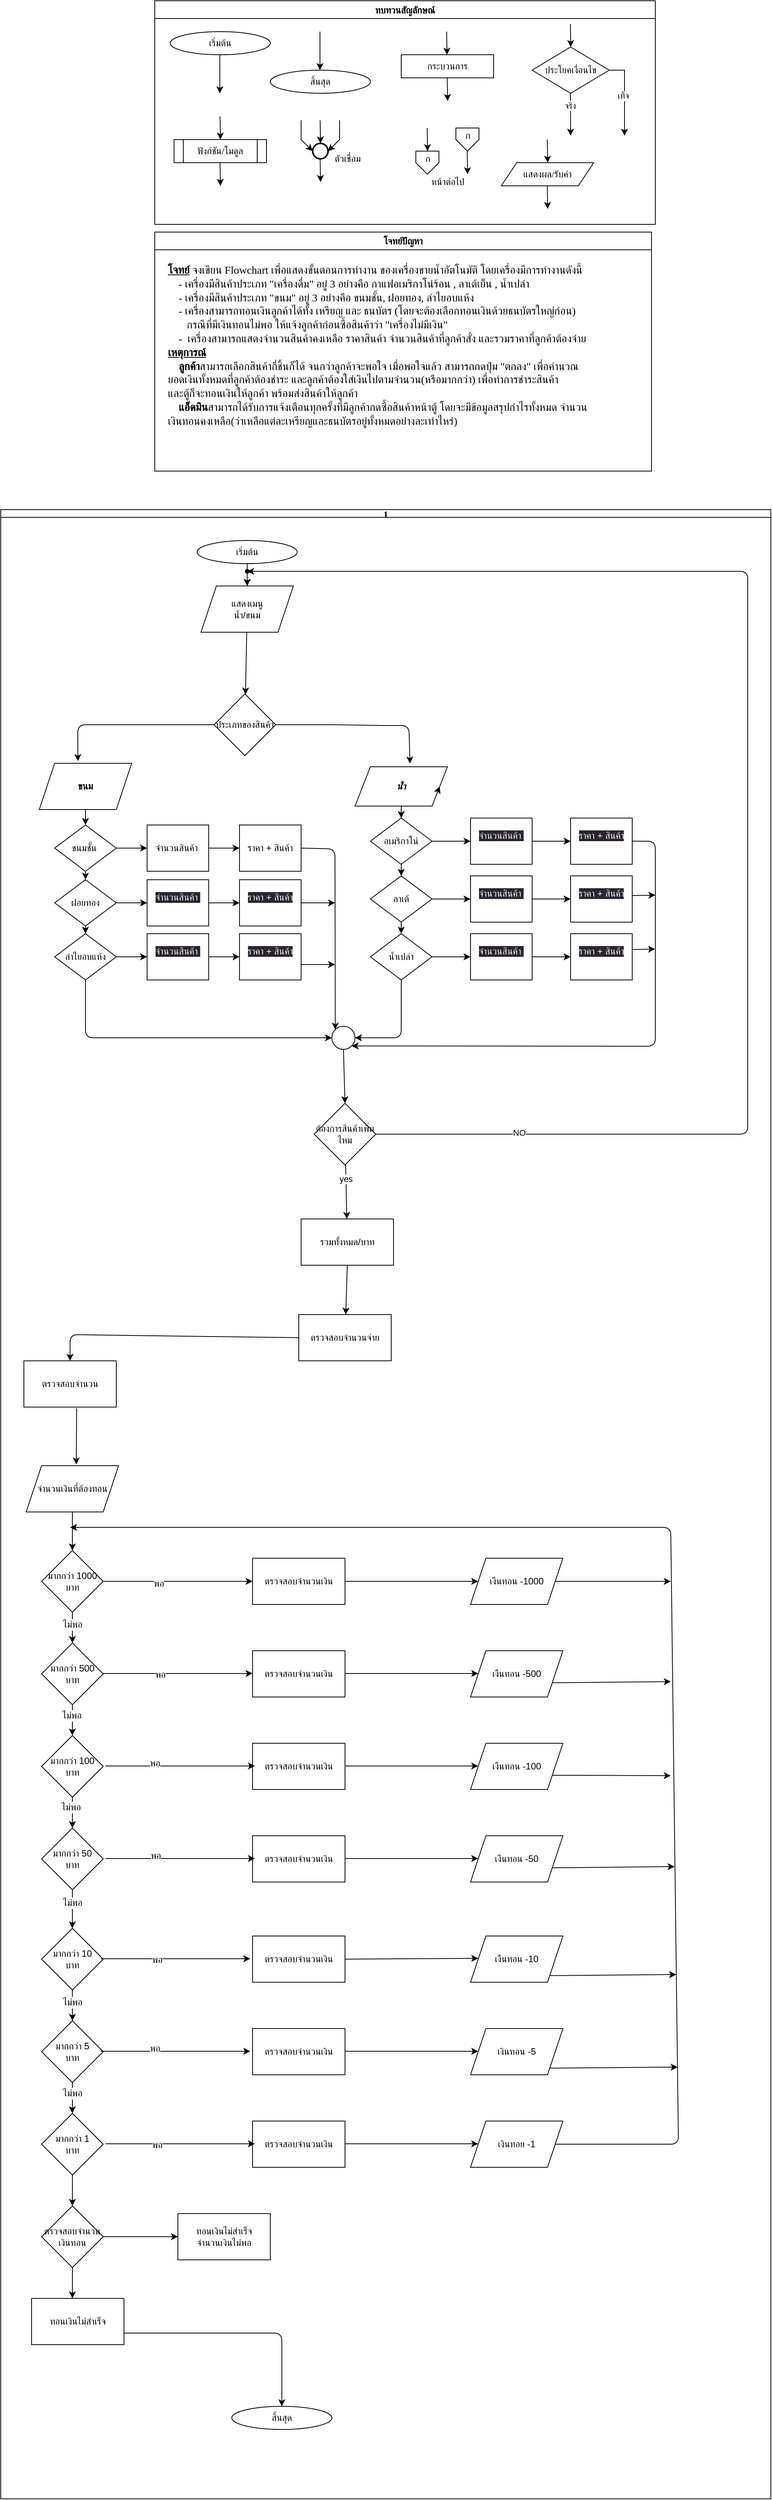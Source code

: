 <mxfile>
    <diagram id="C5RBs43oDa-KdzZeNtuy" name="Page-1">
        <mxGraphModel dx="4119" dy="1408" grid="1" gridSize="10" guides="1" tooltips="1" connect="1" arrows="1" fold="1" page="1" pageScale="1" pageWidth="827" pageHeight="1169" math="0" shadow="0">
            <root>
                <mxCell id="WIyWlLk6GJQsqaUBKTNV-0"/>
                <mxCell id="WIyWlLk6GJQsqaUBKTNV-1" parent="WIyWlLk6GJQsqaUBKTNV-0"/>
                <mxCell id="M7CGMbNuYNeq0SnUNNgH-6" value="ทบทวนสัญลักษณ์" style="swimlane;fontFamily=Sarabun;fontSource=https%3A%2F%2Ffonts.googleapis.com%2Fcss%3Ffamily%3DSarabun;" parent="WIyWlLk6GJQsqaUBKTNV-1" vertex="1">
                    <mxGeometry x="-660" y="20" width="650" height="290" as="geometry"/>
                </mxCell>
                <mxCell id="M7CGMbNuYNeq0SnUNNgH-2" value="&lt;font data-font-src=&quot;https://fonts.googleapis.com/css?family=Sarabun&quot; face=&quot;Sarabun&quot;&gt;เริ่มต้น&lt;/font&gt;" style="ellipse;whiteSpace=wrap;html=1;" parent="M7CGMbNuYNeq0SnUNNgH-6" vertex="1">
                    <mxGeometry x="20" y="40" width="130" height="30" as="geometry"/>
                </mxCell>
                <mxCell id="M7CGMbNuYNeq0SnUNNgH-5" value="" style="endArrow=classic;html=1;rounded=0;" parent="M7CGMbNuYNeq0SnUNNgH-6" edge="1">
                    <mxGeometry width="50" height="50" relative="1" as="geometry">
                        <mxPoint x="84.5" y="70" as="sourcePoint"/>
                        <mxPoint x="84.5" y="120" as="targetPoint"/>
                    </mxGeometry>
                </mxCell>
                <mxCell id="M7CGMbNuYNeq0SnUNNgH-3" value="&lt;font face=&quot;Sarabun&quot;&gt;สิ้นสุด&lt;/font&gt;" style="ellipse;whiteSpace=wrap;html=1;" parent="M7CGMbNuYNeq0SnUNNgH-6" vertex="1">
                    <mxGeometry x="150" y="90" width="130" height="30" as="geometry"/>
                </mxCell>
                <mxCell id="M7CGMbNuYNeq0SnUNNgH-4" value="" style="endArrow=classic;html=1;rounded=0;" parent="M7CGMbNuYNeq0SnUNNgH-6" edge="1">
                    <mxGeometry width="50" height="50" relative="1" as="geometry">
                        <mxPoint x="214.5" y="40" as="sourcePoint"/>
                        <mxPoint x="214.5" y="90" as="targetPoint"/>
                    </mxGeometry>
                </mxCell>
                <mxCell id="mvioNwK95yMqdUQ73LqQ-0" value="กระบวนการ" style="rounded=0;whiteSpace=wrap;html=1;fontFamily=Sarabun;fontSource=https%3A%2F%2Ffonts.googleapis.com%2Fcss%3Ffamily%3DSarabun;" parent="M7CGMbNuYNeq0SnUNNgH-6" vertex="1">
                    <mxGeometry x="320" y="70" width="120" height="30" as="geometry"/>
                </mxCell>
                <mxCell id="mvioNwK95yMqdUQ73LqQ-1" value="" style="endArrow=classic;html=1;rounded=0;" parent="M7CGMbNuYNeq0SnUNNgH-6" edge="1">
                    <mxGeometry width="50" height="50" relative="1" as="geometry">
                        <mxPoint x="379" y="40" as="sourcePoint"/>
                        <mxPoint x="379.5" y="70" as="targetPoint"/>
                    </mxGeometry>
                </mxCell>
                <mxCell id="mvioNwK95yMqdUQ73LqQ-2" value="" style="endArrow=classic;html=1;rounded=0;" parent="M7CGMbNuYNeq0SnUNNgH-6" edge="1">
                    <mxGeometry width="50" height="50" relative="1" as="geometry">
                        <mxPoint x="379.75" y="100" as="sourcePoint"/>
                        <mxPoint x="380.25" y="130" as="targetPoint"/>
                    </mxGeometry>
                </mxCell>
                <mxCell id="mvioNwK95yMqdUQ73LqQ-3" value="ประโยคเงื่อนไข" style="rhombus;whiteSpace=wrap;html=1;fontFamily=Sarabun;fontSource=https%3A%2F%2Ffonts.googleapis.com%2Fcss%3Ffamily%3DSarabun;" parent="M7CGMbNuYNeq0SnUNNgH-6" vertex="1">
                    <mxGeometry x="490" y="60" width="100" height="60" as="geometry"/>
                </mxCell>
                <mxCell id="mvioNwK95yMqdUQ73LqQ-4" value="" style="endArrow=classic;html=1;rounded=0;" parent="M7CGMbNuYNeq0SnUNNgH-6" edge="1">
                    <mxGeometry width="50" height="50" relative="1" as="geometry">
                        <mxPoint x="539.71" y="30" as="sourcePoint"/>
                        <mxPoint x="540.21" y="60" as="targetPoint"/>
                    </mxGeometry>
                </mxCell>
                <mxCell id="mvioNwK95yMqdUQ73LqQ-5" value="" style="endArrow=classic;html=1;rounded=0;" parent="M7CGMbNuYNeq0SnUNNgH-6" edge="1">
                    <mxGeometry width="50" height="50" relative="1" as="geometry">
                        <mxPoint x="539.71" y="120" as="sourcePoint"/>
                        <mxPoint x="540" y="175" as="targetPoint"/>
                    </mxGeometry>
                </mxCell>
                <mxCell id="mvioNwK95yMqdUQ73LqQ-7" value="จริง" style="edgeLabel;html=1;align=center;verticalAlign=middle;resizable=0;points=[];fontFamily=Sarabun;fontSource=https%3A%2F%2Ffonts.googleapis.com%2Fcss%3Ffamily%3DSarabun;" parent="mvioNwK95yMqdUQ73LqQ-5" vertex="1" connectable="0">
                    <mxGeometry x="-0.414" y="-1" relative="1" as="geometry">
                        <mxPoint as="offset"/>
                    </mxGeometry>
                </mxCell>
                <mxCell id="mvioNwK95yMqdUQ73LqQ-6" value="" style="endArrow=classic;html=1;rounded=0;exitX=1;exitY=0.5;exitDx=0;exitDy=0;" parent="M7CGMbNuYNeq0SnUNNgH-6" source="mvioNwK95yMqdUQ73LqQ-3" edge="1">
                    <mxGeometry width="50" height="50" relative="1" as="geometry">
                        <mxPoint x="620" y="95" as="sourcePoint"/>
                        <mxPoint x="610" y="175" as="targetPoint"/>
                        <Array as="points">
                            <mxPoint x="610" y="90"/>
                        </Array>
                    </mxGeometry>
                </mxCell>
                <mxCell id="mvioNwK95yMqdUQ73LqQ-8" value="&lt;font data-font-src=&quot;https://fonts.googleapis.com/css?family=Sarabun&quot; face=&quot;Sarabun&quot;&gt;เท็จ&lt;/font&gt;" style="edgeLabel;html=1;align=center;verticalAlign=middle;resizable=0;points=[];" parent="mvioNwK95yMqdUQ73LqQ-6" vertex="1" connectable="0">
                    <mxGeometry x="-0.002" y="-2" relative="1" as="geometry">
                        <mxPoint as="offset"/>
                    </mxGeometry>
                </mxCell>
                <mxCell id="mvioNwK95yMqdUQ73LqQ-9" value="&lt;font data-font-src=&quot;https://fonts.googleapis.com/css?family=Sarabun&quot; face=&quot;Sarabun&quot;&gt;ฟังก์ชัน/โมดูล&lt;/font&gt;" style="shape=process;whiteSpace=wrap;html=1;backgroundOutline=1;" parent="M7CGMbNuYNeq0SnUNNgH-6" vertex="1">
                    <mxGeometry x="25" y="180" width="120" height="30" as="geometry"/>
                </mxCell>
                <mxCell id="mvioNwK95yMqdUQ73LqQ-11" value="" style="endArrow=classic;html=1;rounded=0;" parent="M7CGMbNuYNeq0SnUNNgH-6" edge="1">
                    <mxGeometry width="50" height="50" relative="1" as="geometry">
                        <mxPoint x="84.71" y="150" as="sourcePoint"/>
                        <mxPoint x="85.21" y="180" as="targetPoint"/>
                    </mxGeometry>
                </mxCell>
                <mxCell id="mvioNwK95yMqdUQ73LqQ-12" value="" style="endArrow=classic;html=1;rounded=0;" parent="M7CGMbNuYNeq0SnUNNgH-6" edge="1">
                    <mxGeometry width="50" height="50" relative="1" as="geometry">
                        <mxPoint x="84.71" y="210" as="sourcePoint"/>
                        <mxPoint x="85.21" y="240" as="targetPoint"/>
                    </mxGeometry>
                </mxCell>
                <mxCell id="mvioNwK95yMqdUQ73LqQ-13" value="" style="strokeWidth=2;html=1;shape=mxgraph.flowchart.start_2;whiteSpace=wrap;" parent="M7CGMbNuYNeq0SnUNNgH-6" vertex="1">
                    <mxGeometry x="205" y="185" width="20" height="20" as="geometry"/>
                </mxCell>
                <mxCell id="mvioNwK95yMqdUQ73LqQ-16" value="" style="endArrow=classic;html=1;rounded=0;" parent="M7CGMbNuYNeq0SnUNNgH-6" edge="1">
                    <mxGeometry width="50" height="50" relative="1" as="geometry">
                        <mxPoint x="214.71" y="155" as="sourcePoint"/>
                        <mxPoint x="215.21" y="185" as="targetPoint"/>
                    </mxGeometry>
                </mxCell>
                <mxCell id="mvioNwK95yMqdUQ73LqQ-17" value="" style="endArrow=classic;html=1;rounded=0;entryX=0;entryY=0.5;entryDx=0;entryDy=0;entryPerimeter=0;" parent="M7CGMbNuYNeq0SnUNNgH-6" target="mvioNwK95yMqdUQ73LqQ-13" edge="1">
                    <mxGeometry width="50" height="50" relative="1" as="geometry">
                        <mxPoint x="190.0" y="155" as="sourcePoint"/>
                        <mxPoint x="190.5" y="185" as="targetPoint"/>
                        <Array as="points">
                            <mxPoint x="190" y="180"/>
                        </Array>
                    </mxGeometry>
                </mxCell>
                <mxCell id="mvioNwK95yMqdUQ73LqQ-18" value="" style="endArrow=classic;html=1;rounded=0;entryX=1;entryY=0.5;entryDx=0;entryDy=0;entryPerimeter=0;" parent="M7CGMbNuYNeq0SnUNNgH-6" target="mvioNwK95yMqdUQ73LqQ-13" edge="1">
                    <mxGeometry width="50" height="50" relative="1" as="geometry">
                        <mxPoint x="240.0" y="155" as="sourcePoint"/>
                        <mxPoint x="240.5" y="185" as="targetPoint"/>
                        <Array as="points">
                            <mxPoint x="240" y="180"/>
                        </Array>
                    </mxGeometry>
                </mxCell>
                <mxCell id="mvioNwK95yMqdUQ73LqQ-19" value="" style="endArrow=classic;html=1;rounded=0;" parent="M7CGMbNuYNeq0SnUNNgH-6" edge="1">
                    <mxGeometry width="50" height="50" relative="1" as="geometry">
                        <mxPoint x="214.71" y="205" as="sourcePoint"/>
                        <mxPoint x="215.21" y="235" as="targetPoint"/>
                    </mxGeometry>
                </mxCell>
                <mxCell id="mvioNwK95yMqdUQ73LqQ-20" value="&lt;font data-font-src=&quot;https://fonts.googleapis.com/css?family=Sarabun&quot; face=&quot;Sarabun&quot;&gt;ตัวเชื่อม&lt;/font&gt;" style="text;html=1;align=center;verticalAlign=middle;resizable=0;points=[];autosize=1;strokeColor=none;fillColor=none;" parent="M7CGMbNuYNeq0SnUNNgH-6" vertex="1">
                    <mxGeometry x="220" y="190" width="60" height="30" as="geometry"/>
                </mxCell>
                <mxCell id="mvioNwK95yMqdUQ73LqQ-25" value="" style="endArrow=classic;html=1;rounded=0;" parent="M7CGMbNuYNeq0SnUNNgH-6" edge="1">
                    <mxGeometry width="50" height="50" relative="1" as="geometry">
                        <mxPoint x="353.71" y="165" as="sourcePoint"/>
                        <mxPoint x="354.21" y="195" as="targetPoint"/>
                    </mxGeometry>
                </mxCell>
                <mxCell id="mvioNwK95yMqdUQ73LqQ-21" value="" style="verticalLabelPosition=bottom;verticalAlign=top;html=1;shape=offPageConnector;rounded=0;size=0.5;" parent="M7CGMbNuYNeq0SnUNNgH-6" vertex="1">
                    <mxGeometry x="339" y="195" width="30" height="30" as="geometry"/>
                </mxCell>
                <mxCell id="mvioNwK95yMqdUQ73LqQ-26" value="" style="endArrow=classic;html=1;rounded=0;" parent="M7CGMbNuYNeq0SnUNNgH-6" edge="1">
                    <mxGeometry width="50" height="50" relative="1" as="geometry">
                        <mxPoint x="405.71" y="195" as="sourcePoint"/>
                        <mxPoint x="406.21" y="225" as="targetPoint"/>
                    </mxGeometry>
                </mxCell>
                <mxCell id="mvioNwK95yMqdUQ73LqQ-27" value="" style="verticalLabelPosition=bottom;verticalAlign=top;html=1;shape=offPageConnector;rounded=0;size=0.5;" parent="M7CGMbNuYNeq0SnUNNgH-6" vertex="1">
                    <mxGeometry x="391" y="165" width="30" height="30" as="geometry"/>
                </mxCell>
                <mxCell id="mvioNwK95yMqdUQ73LqQ-28" value="หน้าต่อไป" style="text;html=1;align=center;verticalAlign=middle;resizable=0;points=[];autosize=1;strokeColor=none;fillColor=none;fontFamily=Sarabun;fontSource=https%3A%2F%2Ffonts.googleapis.com%2Fcss%3Ffamily%3DSarabun;" parent="M7CGMbNuYNeq0SnUNNgH-6" vertex="1">
                    <mxGeometry x="345" y="220" width="70" height="30" as="geometry"/>
                </mxCell>
                <mxCell id="mvioNwK95yMqdUQ73LqQ-29" value="ก" style="text;html=1;align=center;verticalAlign=middle;resizable=0;points=[];autosize=1;strokeColor=none;fillColor=none;fontFamily=Sarabun;fontSource=https%3A%2F%2Ffonts.googleapis.com%2Fcss%3Ffamily%3DSarabun;" parent="M7CGMbNuYNeq0SnUNNgH-6" vertex="1">
                    <mxGeometry x="339" y="190" width="30" height="30" as="geometry"/>
                </mxCell>
                <mxCell id="mvioNwK95yMqdUQ73LqQ-30" value="ก" style="text;html=1;align=center;verticalAlign=middle;resizable=0;points=[];autosize=1;strokeColor=none;fillColor=none;fontFamily=Sarabun;fontSource=https%3A%2F%2Ffonts.googleapis.com%2Fcss%3Ffamily%3DSarabun;" parent="M7CGMbNuYNeq0SnUNNgH-6" vertex="1">
                    <mxGeometry x="391" y="160" width="30" height="30" as="geometry"/>
                </mxCell>
                <mxCell id="mvioNwK95yMqdUQ73LqQ-32" value="แสดงผล/รับค่า" style="shape=parallelogram;perimeter=parallelogramPerimeter;whiteSpace=wrap;html=1;fixedSize=1;fontFamily=Sarabun;fontSource=https%3A%2F%2Ffonts.googleapis.com%2Fcss%3Ffamily%3DSarabun;" parent="M7CGMbNuYNeq0SnUNNgH-6" vertex="1">
                    <mxGeometry x="450" y="210" width="120" height="30" as="geometry"/>
                </mxCell>
                <mxCell id="mvioNwK95yMqdUQ73LqQ-33" value="" style="endArrow=classic;html=1;rounded=0;" parent="M7CGMbNuYNeq0SnUNNgH-6" edge="1">
                    <mxGeometry width="50" height="50" relative="1" as="geometry">
                        <mxPoint x="509.71" y="180" as="sourcePoint"/>
                        <mxPoint x="510.21" y="210" as="targetPoint"/>
                    </mxGeometry>
                </mxCell>
                <mxCell id="mvioNwK95yMqdUQ73LqQ-34" value="" style="endArrow=classic;html=1;rounded=0;" parent="M7CGMbNuYNeq0SnUNNgH-6" edge="1">
                    <mxGeometry width="50" height="50" relative="1" as="geometry">
                        <mxPoint x="509.71" y="240" as="sourcePoint"/>
                        <mxPoint x="510.21" y="270" as="targetPoint"/>
                    </mxGeometry>
                </mxCell>
                <mxCell id="mvioNwK95yMqdUQ73LqQ-36" value="1" style="swimlane;fontFamily=Sarabun;fontSource=https%3A%2F%2Ffonts.googleapis.com%2Fcss%3Ffamily%3DSarabun;startSize=10;" parent="WIyWlLk6GJQsqaUBKTNV-1" vertex="1">
                    <mxGeometry x="-860" y="680" width="1000" height="2580" as="geometry"/>
                </mxCell>
                <mxCell id="mvioNwK95yMqdUQ73LqQ-35" value="&lt;font data-font-src=&quot;https://fonts.googleapis.com/css?family=Sarabun&quot; face=&quot;Sarabun&quot;&gt;เริ่มต้น&lt;/font&gt;" style="ellipse;whiteSpace=wrap;html=1;" parent="mvioNwK95yMqdUQ73LqQ-36" vertex="1">
                    <mxGeometry x="255" y="40" width="130" height="30" as="geometry"/>
                </mxCell>
                <mxCell id="15" value="" style="edgeStyle=none;html=1;" parent="mvioNwK95yMqdUQ73LqQ-36" source="13" target="14" edge="1">
                    <mxGeometry relative="1" as="geometry"/>
                </mxCell>
                <mxCell id="13" value="แสดงเมนู&lt;br&gt;น้ำ/ขนม&lt;br&gt;" style="shape=parallelogram;perimeter=parallelogramPerimeter;whiteSpace=wrap;html=1;fixedSize=1;" parent="mvioNwK95yMqdUQ73LqQ-36" vertex="1">
                    <mxGeometry x="260" y="99" width="120" height="60" as="geometry"/>
                </mxCell>
                <mxCell id="8" value="" style="edgeStyle=none;html=1;" parent="mvioNwK95yMqdUQ73LqQ-36" source="mvioNwK95yMqdUQ73LqQ-35" target="13" edge="1">
                    <mxGeometry relative="1" as="geometry">
                        <mxPoint x="320" y="120" as="targetPoint"/>
                    </mxGeometry>
                </mxCell>
                <mxCell id="21" value="" style="edgeStyle=none;html=1;entryX=0.418;entryY=-0.047;entryDx=0;entryDy=0;entryPerimeter=0;" parent="mvioNwK95yMqdUQ73LqQ-36" source="14" target="16" edge="1">
                    <mxGeometry relative="1" as="geometry">
                        <mxPoint x="110" y="269" as="targetPoint"/>
                        <Array as="points">
                            <mxPoint x="180" y="279"/>
                            <mxPoint x="100" y="279"/>
                        </Array>
                    </mxGeometry>
                </mxCell>
                <mxCell id="25" value="" style="edgeStyle=none;html=1;entryX=0.595;entryY=-0.083;entryDx=0;entryDy=0;entryPerimeter=0;" parent="mvioNwK95yMqdUQ73LqQ-36" source="14" target="23" edge="1">
                    <mxGeometry relative="1" as="geometry">
                        <mxPoint x="530" y="279" as="targetPoint"/>
                        <Array as="points">
                            <mxPoint x="440" y="279"/>
                            <mxPoint x="490" y="280"/>
                            <mxPoint x="530" y="280"/>
                        </Array>
                    </mxGeometry>
                </mxCell>
                <mxCell id="14" value="ประเภทของสินค้า" style="rhombus;whiteSpace=wrap;html=1;" parent="mvioNwK95yMqdUQ73LqQ-36" vertex="1">
                    <mxGeometry x="277" y="239" width="80" height="80" as="geometry"/>
                </mxCell>
                <mxCell id="31" value="" style="edgeStyle=none;html=1;" parent="mvioNwK95yMqdUQ73LqQ-36" source="16" target="30" edge="1">
                    <mxGeometry relative="1" as="geometry"/>
                </mxCell>
                <mxCell id="16" value="&lt;b&gt;ขนม&lt;/b&gt;" style="shape=parallelogram;perimeter=parallelogramPerimeter;whiteSpace=wrap;html=1;fixedSize=1;" parent="mvioNwK95yMqdUQ73LqQ-36" vertex="1">
                    <mxGeometry x="50" y="329" width="120" height="60" as="geometry"/>
                </mxCell>
                <mxCell id="41" value="" style="edgeStyle=none;html=1;" parent="mvioNwK95yMqdUQ73LqQ-36" source="23" target="40" edge="1">
                    <mxGeometry relative="1" as="geometry"/>
                </mxCell>
                <mxCell id="23" value="&lt;b&gt;&lt;i&gt;น้ำ&lt;/i&gt;&lt;/b&gt;" style="shape=parallelogram;perimeter=parallelogramPerimeter;whiteSpace=wrap;html=1;fixedSize=1;" parent="mvioNwK95yMqdUQ73LqQ-36" vertex="1">
                    <mxGeometry x="460" y="333.5" width="120" height="51" as="geometry"/>
                </mxCell>
                <mxCell id="26" style="edgeStyle=none;html=1;exitX=1;exitY=0.75;exitDx=0;exitDy=0;entryX=1;entryY=0.5;entryDx=0;entryDy=0;" parent="mvioNwK95yMqdUQ73LqQ-36" source="23" target="23" edge="1">
                    <mxGeometry relative="1" as="geometry"/>
                </mxCell>
                <mxCell id="33" value="" style="edgeStyle=none;html=1;" parent="mvioNwK95yMqdUQ73LqQ-36" source="30" target="32" edge="1">
                    <mxGeometry relative="1" as="geometry"/>
                </mxCell>
                <mxCell id="47" value="" style="edgeStyle=none;html=1;" parent="mvioNwK95yMqdUQ73LqQ-36" source="30" target="46" edge="1">
                    <mxGeometry relative="1" as="geometry"/>
                </mxCell>
                <mxCell id="30" value="ขนมชั้น&amp;nbsp;" style="rhombus;whiteSpace=wrap;html=1;" parent="mvioNwK95yMqdUQ73LqQ-36" vertex="1">
                    <mxGeometry x="70" y="409" width="80" height="60" as="geometry"/>
                </mxCell>
                <mxCell id="35" value="" style="edgeStyle=none;html=1;" parent="mvioNwK95yMqdUQ73LqQ-36" source="32" target="34" edge="1">
                    <mxGeometry relative="1" as="geometry"/>
                </mxCell>
                <mxCell id="53" value="" style="edgeStyle=none;html=1;" parent="mvioNwK95yMqdUQ73LqQ-36" source="32" target="52" edge="1">
                    <mxGeometry relative="1" as="geometry"/>
                </mxCell>
                <mxCell id="32" value="ฝอยทอง" style="rhombus;whiteSpace=wrap;html=1;" parent="mvioNwK95yMqdUQ73LqQ-36" vertex="1">
                    <mxGeometry x="70" y="480" width="80" height="60" as="geometry"/>
                </mxCell>
                <mxCell id="57" value="" style="edgeStyle=none;html=1;" parent="mvioNwK95yMqdUQ73LqQ-36" source="34" target="56" edge="1">
                    <mxGeometry relative="1" as="geometry"/>
                </mxCell>
                <mxCell id="34" value="ลำไยอบแห้ง" style="rhombus;whiteSpace=wrap;html=1;" parent="mvioNwK95yMqdUQ73LqQ-36" vertex="1">
                    <mxGeometry x="70" y="550" width="80" height="60" as="geometry"/>
                </mxCell>
                <mxCell id="43" value="" style="edgeStyle=none;html=1;" parent="mvioNwK95yMqdUQ73LqQ-36" source="40" target="42" edge="1">
                    <mxGeometry relative="1" as="geometry"/>
                </mxCell>
                <mxCell id="61" value="" style="edgeStyle=none;html=1;" parent="mvioNwK95yMqdUQ73LqQ-36" source="40" target="60" edge="1">
                    <mxGeometry relative="1" as="geometry"/>
                </mxCell>
                <mxCell id="40" value="อเมริกาโน่" style="rhombus;whiteSpace=wrap;html=1;" parent="mvioNwK95yMqdUQ73LqQ-36" vertex="1">
                    <mxGeometry x="480" y="400" width="80" height="60" as="geometry"/>
                </mxCell>
                <mxCell id="45" value="" style="edgeStyle=none;html=1;" parent="mvioNwK95yMqdUQ73LqQ-36" source="42" target="44" edge="1">
                    <mxGeometry relative="1" as="geometry"/>
                </mxCell>
                <mxCell id="65" value="" style="edgeStyle=none;html=1;" parent="mvioNwK95yMqdUQ73LqQ-36" source="42" target="64" edge="1">
                    <mxGeometry relative="1" as="geometry"/>
                </mxCell>
                <mxCell id="42" value="ลาเต้" style="rhombus;whiteSpace=wrap;html=1;" parent="mvioNwK95yMqdUQ73LqQ-36" vertex="1">
                    <mxGeometry x="480" y="475" width="80" height="60" as="geometry"/>
                </mxCell>
                <mxCell id="69" value="" style="edgeStyle=none;html=1;" parent="mvioNwK95yMqdUQ73LqQ-36" source="44" target="68" edge="1">
                    <mxGeometry relative="1" as="geometry"/>
                </mxCell>
                <mxCell id="44" value="น้ำเปล่า" style="rhombus;whiteSpace=wrap;html=1;" parent="mvioNwK95yMqdUQ73LqQ-36" vertex="1">
                    <mxGeometry x="480" y="550" width="80" height="60" as="geometry"/>
                </mxCell>
                <mxCell id="49" value="" style="edgeStyle=none;html=1;" parent="mvioNwK95yMqdUQ73LqQ-36" source="46" target="48" edge="1">
                    <mxGeometry relative="1" as="geometry"/>
                </mxCell>
                <mxCell id="46" value="จำนวนสินค้า&amp;nbsp;" style="whiteSpace=wrap;html=1;" parent="mvioNwK95yMqdUQ73LqQ-36" vertex="1">
                    <mxGeometry x="190" y="409" width="80" height="60" as="geometry"/>
                </mxCell>
                <mxCell id="48" value="ราคา + สินค้า" style="whiteSpace=wrap;html=1;" parent="mvioNwK95yMqdUQ73LqQ-36" vertex="1">
                    <mxGeometry x="310" y="409" width="80" height="60" as="geometry"/>
                </mxCell>
                <mxCell id="55" value="" style="edgeStyle=none;html=1;" parent="mvioNwK95yMqdUQ73LqQ-36" source="52" target="54" edge="1">
                    <mxGeometry relative="1" as="geometry"/>
                </mxCell>
                <mxCell id="52" value="&#10;&lt;span style=&quot;color: rgb(240, 240, 240); font-family: Helvetica; font-size: 12px; font-style: normal; font-variant-ligatures: normal; font-variant-caps: normal; font-weight: 400; letter-spacing: normal; orphans: 2; text-align: center; text-indent: 0px; text-transform: none; widows: 2; word-spacing: 0px; -webkit-text-stroke-width: 0px; background-color: rgb(42, 37, 47); text-decoration-thickness: initial; text-decoration-style: initial; text-decoration-color: initial; float: none; display: inline !important;&quot;&gt;จำนวนสินค้า&amp;nbsp;&lt;/span&gt;&#10;&#10;" style="whiteSpace=wrap;html=1;" parent="mvioNwK95yMqdUQ73LqQ-36" vertex="1">
                    <mxGeometry x="190" y="480" width="80" height="60" as="geometry"/>
                </mxCell>
                <mxCell id="54" value="&#10;&lt;span style=&quot;color: rgb(240, 240, 240); font-family: Helvetica; font-size: 12px; font-style: normal; font-variant-ligatures: normal; font-variant-caps: normal; font-weight: 400; letter-spacing: normal; orphans: 2; text-align: center; text-indent: 0px; text-transform: none; widows: 2; word-spacing: 0px; -webkit-text-stroke-width: 0px; background-color: rgb(42, 37, 47); text-decoration-thickness: initial; text-decoration-style: initial; text-decoration-color: initial; float: none; display: inline !important;&quot;&gt;ราคา + สินค้า&lt;/span&gt;&#10;&#10;" style="whiteSpace=wrap;html=1;" parent="mvioNwK95yMqdUQ73LqQ-36" vertex="1">
                    <mxGeometry x="310" y="480" width="80" height="60" as="geometry"/>
                </mxCell>
                <mxCell id="59" value="" style="edgeStyle=none;html=1;" parent="mvioNwK95yMqdUQ73LqQ-36" source="56" target="58" edge="1">
                    <mxGeometry relative="1" as="geometry"/>
                </mxCell>
                <mxCell id="56" value="&#10;&lt;span style=&quot;color: rgb(240, 240, 240); font-family: Helvetica; font-size: 12px; font-style: normal; font-variant-ligatures: normal; font-variant-caps: normal; font-weight: 400; letter-spacing: normal; orphans: 2; text-align: center; text-indent: 0px; text-transform: none; widows: 2; word-spacing: 0px; -webkit-text-stroke-width: 0px; background-color: rgb(42, 37, 47); text-decoration-thickness: initial; text-decoration-style: initial; text-decoration-color: initial; float: none; display: inline !important;&quot;&gt;จำนวนสินค้า&amp;nbsp;&lt;/span&gt;&#10;&#10;" style="whiteSpace=wrap;html=1;" parent="mvioNwK95yMqdUQ73LqQ-36" vertex="1">
                    <mxGeometry x="190" y="550" width="80" height="60" as="geometry"/>
                </mxCell>
                <mxCell id="58" value="&#10;&lt;span style=&quot;color: rgb(240, 240, 240); font-family: Helvetica; font-size: 12px; font-style: normal; font-variant-ligatures: normal; font-variant-caps: normal; font-weight: 400; letter-spacing: normal; orphans: 2; text-align: center; text-indent: 0px; text-transform: none; widows: 2; word-spacing: 0px; -webkit-text-stroke-width: 0px; background-color: rgb(42, 37, 47); text-decoration-thickness: initial; text-decoration-style: initial; text-decoration-color: initial; float: none; display: inline !important;&quot;&gt;ราคา + สินค้า&lt;/span&gt;&#10;&#10;" style="whiteSpace=wrap;html=1;" parent="mvioNwK95yMqdUQ73LqQ-36" vertex="1">
                    <mxGeometry x="310" y="550" width="80" height="60" as="geometry"/>
                </mxCell>
                <mxCell id="63" value="" style="edgeStyle=none;html=1;" parent="mvioNwK95yMqdUQ73LqQ-36" source="60" target="62" edge="1">
                    <mxGeometry relative="1" as="geometry"/>
                </mxCell>
                <mxCell id="60" value="&#10;&lt;span style=&quot;color: rgb(240, 240, 240); font-family: Helvetica; font-size: 12px; font-style: normal; font-variant-ligatures: normal; font-variant-caps: normal; font-weight: 400; letter-spacing: normal; orphans: 2; text-align: center; text-indent: 0px; text-transform: none; widows: 2; word-spacing: 0px; -webkit-text-stroke-width: 0px; background-color: rgb(42, 37, 47); text-decoration-thickness: initial; text-decoration-style: initial; text-decoration-color: initial; float: none; display: inline !important;&quot;&gt;จำนวนสินค้า&amp;nbsp;&lt;/span&gt;&#10;&#10;" style="whiteSpace=wrap;html=1;" parent="mvioNwK95yMqdUQ73LqQ-36" vertex="1">
                    <mxGeometry x="610" y="400" width="80" height="60" as="geometry"/>
                </mxCell>
                <mxCell id="62" value="&#10;&lt;span style=&quot;color: rgb(240, 240, 240); font-family: Helvetica; font-size: 12px; font-style: normal; font-variant-ligatures: normal; font-variant-caps: normal; font-weight: 400; letter-spacing: normal; orphans: 2; text-align: center; text-indent: 0px; text-transform: none; widows: 2; word-spacing: 0px; -webkit-text-stroke-width: 0px; background-color: rgb(42, 37, 47); text-decoration-thickness: initial; text-decoration-style: initial; text-decoration-color: initial; float: none; display: inline !important;&quot;&gt;ราคา + สินค้า&lt;/span&gt;&#10;&#10;" style="whiteSpace=wrap;html=1;" parent="mvioNwK95yMqdUQ73LqQ-36" vertex="1">
                    <mxGeometry x="740" y="400" width="80" height="60" as="geometry"/>
                </mxCell>
                <mxCell id="67" value="" style="edgeStyle=none;html=1;" parent="mvioNwK95yMqdUQ73LqQ-36" source="64" target="66" edge="1">
                    <mxGeometry relative="1" as="geometry"/>
                </mxCell>
                <mxCell id="64" value="&#10;&lt;span style=&quot;color: rgb(240, 240, 240); font-family: Helvetica; font-size: 12px; font-style: normal; font-variant-ligatures: normal; font-variant-caps: normal; font-weight: 400; letter-spacing: normal; orphans: 2; text-align: center; text-indent: 0px; text-transform: none; widows: 2; word-spacing: 0px; -webkit-text-stroke-width: 0px; background-color: rgb(42, 37, 47); text-decoration-thickness: initial; text-decoration-style: initial; text-decoration-color: initial; float: none; display: inline !important;&quot;&gt;จำนวนสินค้า&amp;nbsp;&lt;/span&gt;&#10;&#10;" style="whiteSpace=wrap;html=1;" parent="mvioNwK95yMqdUQ73LqQ-36" vertex="1">
                    <mxGeometry x="610" y="475" width="80" height="60" as="geometry"/>
                </mxCell>
                <mxCell id="66" value="&#10;&lt;span style=&quot;color: rgb(240, 240, 240); font-family: Helvetica; font-size: 12px; font-style: normal; font-variant-ligatures: normal; font-variant-caps: normal; font-weight: 400; letter-spacing: normal; orphans: 2; text-align: center; text-indent: 0px; text-transform: none; widows: 2; word-spacing: 0px; -webkit-text-stroke-width: 0px; background-color: rgb(42, 37, 47); text-decoration-thickness: initial; text-decoration-style: initial; text-decoration-color: initial; float: none; display: inline !important;&quot;&gt;ราคา + สินค้า&lt;/span&gt;&#10;&#10;" style="whiteSpace=wrap;html=1;" parent="mvioNwK95yMqdUQ73LqQ-36" vertex="1">
                    <mxGeometry x="740" y="475" width="80" height="60" as="geometry"/>
                </mxCell>
                <mxCell id="71" value="" style="edgeStyle=none;html=1;" parent="mvioNwK95yMqdUQ73LqQ-36" source="68" target="70" edge="1">
                    <mxGeometry relative="1" as="geometry"/>
                </mxCell>
                <mxCell id="68" value="&#10;&lt;span style=&quot;color: rgb(240, 240, 240); font-family: Helvetica; font-size: 12px; font-style: normal; font-variant-ligatures: normal; font-variant-caps: normal; font-weight: 400; letter-spacing: normal; orphans: 2; text-align: center; text-indent: 0px; text-transform: none; widows: 2; word-spacing: 0px; -webkit-text-stroke-width: 0px; background-color: rgb(42, 37, 47); text-decoration-thickness: initial; text-decoration-style: initial; text-decoration-color: initial; float: none; display: inline !important;&quot;&gt;จำนวนสินค้า&amp;nbsp;&lt;/span&gt;&#10;&#10;" style="whiteSpace=wrap;html=1;" parent="mvioNwK95yMqdUQ73LqQ-36" vertex="1">
                    <mxGeometry x="610" y="550" width="80" height="60" as="geometry"/>
                </mxCell>
                <mxCell id="70" value="&#10;&lt;span style=&quot;color: rgb(240, 240, 240); font-family: Helvetica; font-size: 12px; font-style: normal; font-variant-ligatures: normal; font-variant-caps: normal; font-weight: 400; letter-spacing: normal; orphans: 2; text-align: center; text-indent: 0px; text-transform: none; widows: 2; word-spacing: 0px; -webkit-text-stroke-width: 0px; background-color: rgb(42, 37, 47); text-decoration-thickness: initial; text-decoration-style: initial; text-decoration-color: initial; float: none; display: inline !important;&quot;&gt;ราคา + สินค้า&lt;/span&gt;&#10;&#10;" style="whiteSpace=wrap;html=1;" parent="mvioNwK95yMqdUQ73LqQ-36" vertex="1">
                    <mxGeometry x="740" y="550" width="80" height="60" as="geometry"/>
                </mxCell>
                <mxCell id="101" value="" style="ellipse;whiteSpace=wrap;html=1;aspect=fixed;" vertex="1" parent="mvioNwK95yMqdUQ73LqQ-36">
                    <mxGeometry x="430" y="670" width="30" height="30" as="geometry"/>
                </mxCell>
                <mxCell id="102" value="" style="endArrow=classic;html=1;entryX=0;entryY=0.5;entryDx=0;entryDy=0;exitX=0.5;exitY=1;exitDx=0;exitDy=0;" edge="1" parent="mvioNwK95yMqdUQ73LqQ-36" source="34" target="101">
                    <mxGeometry width="50" height="50" relative="1" as="geometry">
                        <mxPoint x="100" y="690" as="sourcePoint"/>
                        <mxPoint x="500" y="530" as="targetPoint"/>
                        <Array as="points">
                            <mxPoint x="110" y="685"/>
                        </Array>
                    </mxGeometry>
                </mxCell>
                <mxCell id="103" value="" style="endArrow=classic;html=1;entryX=1;entryY=0.5;entryDx=0;entryDy=0;exitX=0.5;exitY=1;exitDx=0;exitDy=0;" edge="1" parent="mvioNwK95yMqdUQ73LqQ-36" source="44" target="101">
                    <mxGeometry width="50" height="50" relative="1" as="geometry">
                        <mxPoint x="450" y="580" as="sourcePoint"/>
                        <mxPoint x="500" y="530" as="targetPoint"/>
                        <Array as="points">
                            <mxPoint x="520" y="685"/>
                        </Array>
                    </mxGeometry>
                </mxCell>
                <mxCell id="104" value="" style="endArrow=classic;html=1;exitX=1;exitY=0.5;exitDx=0;exitDy=0;entryX=0;entryY=0;entryDx=0;entryDy=0;" edge="1" parent="mvioNwK95yMqdUQ73LqQ-36" source="48" target="101">
                    <mxGeometry width="50" height="50" relative="1" as="geometry">
                        <mxPoint x="450" y="480" as="sourcePoint"/>
                        <mxPoint x="500" y="430" as="targetPoint"/>
                        <Array as="points">
                            <mxPoint x="434" y="440"/>
                        </Array>
                    </mxGeometry>
                </mxCell>
                <mxCell id="108" value="" style="endArrow=classic;html=1;exitX=1;exitY=0.5;exitDx=0;exitDy=0;" edge="1" parent="mvioNwK95yMqdUQ73LqQ-36">
                    <mxGeometry width="50" height="50" relative="1" as="geometry">
                        <mxPoint x="390" y="590" as="sourcePoint"/>
                        <mxPoint x="434" y="590" as="targetPoint"/>
                        <Array as="points">
                            <mxPoint x="410" y="590"/>
                        </Array>
                    </mxGeometry>
                </mxCell>
                <mxCell id="110" value="" style="endArrow=classic;html=1;entryX=1;entryY=1;entryDx=0;entryDy=0;exitX=1;exitY=0.5;exitDx=0;exitDy=0;" edge="1" parent="mvioNwK95yMqdUQ73LqQ-36" source="62" target="101">
                    <mxGeometry width="50" height="50" relative="1" as="geometry">
                        <mxPoint x="410" y="550" as="sourcePoint"/>
                        <mxPoint x="460" y="500" as="targetPoint"/>
                        <Array as="points">
                            <mxPoint x="850" y="430"/>
                            <mxPoint x="850" y="696"/>
                        </Array>
                    </mxGeometry>
                </mxCell>
                <mxCell id="113" value="" style="endArrow=classic;html=1;exitX=1.004;exitY=0.426;exitDx=0;exitDy=0;exitPerimeter=0;" edge="1" parent="mvioNwK95yMqdUQ73LqQ-36">
                    <mxGeometry width="50" height="50" relative="1" as="geometry">
                        <mxPoint x="820.0" y="570.56" as="sourcePoint"/>
                        <mxPoint x="849.68" y="570" as="targetPoint"/>
                    </mxGeometry>
                </mxCell>
                <mxCell id="175" value="" style="edgeStyle=none;html=1;" edge="1" parent="mvioNwK95yMqdUQ73LqQ-36" source="115" target="174">
                    <mxGeometry relative="1" as="geometry"/>
                </mxCell>
                <mxCell id="181" value="yes" style="edgeLabel;html=1;align=center;verticalAlign=middle;resizable=0;points=[];" vertex="1" connectable="0" parent="175">
                    <mxGeometry x="-0.457" relative="1" as="geometry">
                        <mxPoint as="offset"/>
                    </mxGeometry>
                </mxCell>
                <mxCell id="115" value="ต้องการสินค้าเพิ่มไหม" style="rhombus;whiteSpace=wrap;html=1;" vertex="1" parent="mvioNwK95yMqdUQ73LqQ-36">
                    <mxGeometry x="407" y="770" width="80" height="80" as="geometry"/>
                </mxCell>
                <mxCell id="116" value="" style="endArrow=classic;html=1;entryX=0.5;entryY=0;entryDx=0;entryDy=0;exitX=0.5;exitY=1;exitDx=0;exitDy=0;" edge="1" parent="mvioNwK95yMqdUQ73LqQ-36" source="101" target="115">
                    <mxGeometry width="50" height="50" relative="1" as="geometry">
                        <mxPoint x="500" y="790" as="sourcePoint"/>
                        <mxPoint x="550" y="740" as="targetPoint"/>
                    </mxGeometry>
                </mxCell>
                <mxCell id="174" value="รวมทั้งหมด/บาท" style="whiteSpace=wrap;html=1;" vertex="1" parent="mvioNwK95yMqdUQ73LqQ-36">
                    <mxGeometry x="390" y="920" width="120" height="60" as="geometry"/>
                </mxCell>
                <mxCell id="178" value="" style="edgeStyle=none;html=1;" edge="1" parent="mvioNwK95yMqdUQ73LqQ-36" source="177" target="13">
                    <mxGeometry relative="1" as="geometry"/>
                </mxCell>
                <mxCell id="177" value="" style="shape=waypoint;sketch=0;fillStyle=solid;size=6;pointerEvents=1;points=[];fillColor=none;resizable=0;rotatable=0;perimeter=centerPerimeter;snapToPoint=1;" vertex="1" parent="mvioNwK95yMqdUQ73LqQ-36">
                    <mxGeometry x="310" y="70" width="20" height="20" as="geometry"/>
                </mxCell>
                <mxCell id="176" value="" style="endArrow=classic;html=1;exitX=1;exitY=0.5;exitDx=0;exitDy=0;entryX=0.633;entryY=0.529;entryDx=0;entryDy=0;entryPerimeter=0;" edge="1" parent="mvioNwK95yMqdUQ73LqQ-36" source="115" target="177">
                    <mxGeometry width="50" height="50" relative="1" as="geometry">
                        <mxPoint x="540" y="890" as="sourcePoint"/>
                        <mxPoint x="330" y="80" as="targetPoint"/>
                        <Array as="points">
                            <mxPoint x="970" y="810"/>
                            <mxPoint x="970" y="460"/>
                            <mxPoint x="970" y="80"/>
                        </Array>
                    </mxGeometry>
                </mxCell>
                <mxCell id="180" value="NO" style="edgeLabel;html=1;align=center;verticalAlign=middle;resizable=0;points=[];" vertex="1" connectable="0" parent="176">
                    <mxGeometry x="-0.801" y="2" relative="1" as="geometry">
                        <mxPoint as="offset"/>
                    </mxGeometry>
                </mxCell>
                <mxCell id="184" value="ตรวจสอบจำนวน" style="rounded=0;whiteSpace=wrap;html=1;" vertex="1" parent="mvioNwK95yMqdUQ73LqQ-36">
                    <mxGeometry x="30" y="1104" width="120" height="60" as="geometry"/>
                </mxCell>
                <mxCell id="186" value="จำนวนเงินที่ต้องทอน" style="shape=parallelogram;perimeter=parallelogramPerimeter;whiteSpace=wrap;html=1;fixedSize=1;" vertex="1" parent="mvioNwK95yMqdUQ73LqQ-36">
                    <mxGeometry x="33" y="1240" width="120" height="60" as="geometry"/>
                </mxCell>
                <mxCell id="188" value="" style="endArrow=classic;html=1;entryX=0.542;entryY=-0.025;entryDx=0;entryDy=0;entryPerimeter=0;exitX=0.571;exitY=1.031;exitDx=0;exitDy=0;exitPerimeter=0;" edge="1" parent="mvioNwK95yMqdUQ73LqQ-36" source="184" target="186">
                    <mxGeometry width="50" height="50" relative="1" as="geometry">
                        <mxPoint x="210" y="1300" as="sourcePoint"/>
                        <mxPoint x="260" y="1250" as="targetPoint"/>
                    </mxGeometry>
                </mxCell>
                <mxCell id="189" value="&lt;font style=&quot;font-size: 12px;&quot;&gt;มากกว่า 1000&lt;br&gt;บาท&lt;/font&gt;" style="rhombus;whiteSpace=wrap;html=1;" vertex="1" parent="mvioNwK95yMqdUQ73LqQ-36">
                    <mxGeometry x="53" y="1350" width="80" height="80" as="geometry"/>
                </mxCell>
                <mxCell id="190" value="" style="endArrow=classic;html=1;fontSize=12;entryX=0.5;entryY=0;entryDx=0;entryDy=0;exitX=0.5;exitY=1;exitDx=0;exitDy=0;" edge="1" parent="mvioNwK95yMqdUQ73LqQ-36" source="186" target="189">
                    <mxGeometry width="50" height="50" relative="1" as="geometry">
                        <mxPoint x="220" y="1460" as="sourcePoint"/>
                        <mxPoint x="270" y="1410" as="targetPoint"/>
                    </mxGeometry>
                </mxCell>
                <mxCell id="191" value="มากกว่า 500&lt;br&gt;บาท" style="rhombus;whiteSpace=wrap;html=1;fontSize=12;" vertex="1" parent="mvioNwK95yMqdUQ73LqQ-36">
                    <mxGeometry x="53" y="1470" width="80" height="80" as="geometry"/>
                </mxCell>
                <mxCell id="192" value="" style="endArrow=classic;html=1;fontSize=12;entryX=0.5;entryY=0;entryDx=0;entryDy=0;exitX=0.5;exitY=1;exitDx=0;exitDy=0;" edge="1" parent="mvioNwK95yMqdUQ73LqQ-36" source="189" target="191">
                    <mxGeometry width="50" height="50" relative="1" as="geometry">
                        <mxPoint x="220" y="1470" as="sourcePoint"/>
                        <mxPoint x="270" y="1420" as="targetPoint"/>
                    </mxGeometry>
                </mxCell>
                <mxCell id="221" value="ไม่พอ" style="edgeLabel;html=1;align=center;verticalAlign=middle;resizable=0;points=[];fontSize=12;" vertex="1" connectable="0" parent="192">
                    <mxGeometry x="-0.221" relative="1" as="geometry">
                        <mxPoint as="offset"/>
                    </mxGeometry>
                </mxCell>
                <mxCell id="183" value="ตรวจสอบจำนวนจ่าย" style="rounded=0;whiteSpace=wrap;html=1;" vertex="1" parent="mvioNwK95yMqdUQ73LqQ-36">
                    <mxGeometry x="387" y="1044" width="120" height="60" as="geometry"/>
                </mxCell>
                <mxCell id="182" value="" style="endArrow=classic;html=1;exitX=0.5;exitY=1;exitDx=0;exitDy=0;" edge="1" parent="mvioNwK95yMqdUQ73LqQ-36" source="174" target="183">
                    <mxGeometry width="50" height="50" relative="1" as="geometry">
                        <mxPoint x="540" y="980" as="sourcePoint"/>
                        <mxPoint x="450" y="1010" as="targetPoint"/>
                    </mxGeometry>
                </mxCell>
                <mxCell id="194" value="มากกว่า 100&lt;br&gt;บาท" style="rhombus;whiteSpace=wrap;html=1;fontSize=12;" vertex="1" parent="mvioNwK95yMqdUQ73LqQ-36">
                    <mxGeometry x="53" y="1590" width="80" height="80" as="geometry"/>
                </mxCell>
                <mxCell id="195" value="" style="endArrow=classic;html=1;fontSize=12;entryX=0.5;entryY=0;entryDx=0;entryDy=0;exitX=0.5;exitY=1;exitDx=0;exitDy=0;" edge="1" parent="mvioNwK95yMqdUQ73LqQ-36" source="191" target="194">
                    <mxGeometry width="50" height="50" relative="1" as="geometry">
                        <mxPoint x="370" y="1530" as="sourcePoint"/>
                        <mxPoint x="420" y="1480" as="targetPoint"/>
                    </mxGeometry>
                </mxCell>
                <mxCell id="222" value="ไม่พอ" style="edgeLabel;html=1;align=center;verticalAlign=middle;resizable=0;points=[];fontSize=12;" vertex="1" connectable="0" parent="195">
                    <mxGeometry x="-0.304" y="-1" relative="1" as="geometry">
                        <mxPoint as="offset"/>
                    </mxGeometry>
                </mxCell>
                <mxCell id="196" value="มากกว่า 50&lt;br&gt;บาท" style="rhombus;whiteSpace=wrap;html=1;fontSize=12;" vertex="1" parent="mvioNwK95yMqdUQ73LqQ-36">
                    <mxGeometry x="53" y="1710" width="80" height="80" as="geometry"/>
                </mxCell>
                <mxCell id="197" value="" style="endArrow=classic;html=1;fontSize=12;entryX=0.5;entryY=0;entryDx=0;entryDy=0;exitX=0.5;exitY=1;exitDx=0;exitDy=0;" edge="1" parent="mvioNwK95yMqdUQ73LqQ-36" source="194" target="196">
                    <mxGeometry width="50" height="50" relative="1" as="geometry">
                        <mxPoint x="370" y="1720" as="sourcePoint"/>
                        <mxPoint x="420" y="1670" as="targetPoint"/>
                    </mxGeometry>
                </mxCell>
                <mxCell id="223" value="ไม่พอ" style="edgeLabel;html=1;align=center;verticalAlign=middle;resizable=0;points=[];fontSize=12;" vertex="1" connectable="0" parent="197">
                    <mxGeometry x="-0.367" y="-2" relative="1" as="geometry">
                        <mxPoint as="offset"/>
                    </mxGeometry>
                </mxCell>
                <mxCell id="198" value="มากกว่า 10&lt;br&gt;บาท" style="rhombus;whiteSpace=wrap;html=1;fontSize=12;" vertex="1" parent="mvioNwK95yMqdUQ73LqQ-36">
                    <mxGeometry x="53" y="1840" width="80" height="80" as="geometry"/>
                </mxCell>
                <mxCell id="199" value="" style="endArrow=classic;html=1;fontSize=12;entryX=0.5;entryY=0;entryDx=0;entryDy=0;exitX=0.5;exitY=1;exitDx=0;exitDy=0;" edge="1" parent="mvioNwK95yMqdUQ73LqQ-36" source="196" target="198">
                    <mxGeometry width="50" height="50" relative="1" as="geometry">
                        <mxPoint x="370" y="1810" as="sourcePoint"/>
                        <mxPoint x="420" y="1760" as="targetPoint"/>
                    </mxGeometry>
                </mxCell>
                <mxCell id="224" value="ไม่พอ" style="edgeLabel;html=1;align=center;verticalAlign=middle;resizable=0;points=[];fontSize=12;" vertex="1" connectable="0" parent="199">
                    <mxGeometry x="-0.327" relative="1" as="geometry">
                        <mxPoint as="offset"/>
                    </mxGeometry>
                </mxCell>
                <mxCell id="200" value="มากกว่า 5&lt;br&gt;บาท" style="rhombus;whiteSpace=wrap;html=1;fontSize=12;" vertex="1" parent="mvioNwK95yMqdUQ73LqQ-36">
                    <mxGeometry x="53" y="1960" width="80" height="80" as="geometry"/>
                </mxCell>
                <mxCell id="201" value="มากกว่า 1&lt;br&gt;บาท" style="rhombus;whiteSpace=wrap;html=1;fontSize=12;" vertex="1" parent="mvioNwK95yMqdUQ73LqQ-36">
                    <mxGeometry x="53" y="2080" width="80" height="80" as="geometry"/>
                </mxCell>
                <mxCell id="202" value="" style="endArrow=classic;html=1;fontSize=12;entryX=0.5;entryY=0;entryDx=0;entryDy=0;exitX=0.5;exitY=1;exitDx=0;exitDy=0;" edge="1" parent="mvioNwK95yMqdUQ73LqQ-36" source="198" target="200">
                    <mxGeometry width="50" height="50" relative="1" as="geometry">
                        <mxPoint x="370" y="2140" as="sourcePoint"/>
                        <mxPoint x="420" y="2090" as="targetPoint"/>
                    </mxGeometry>
                </mxCell>
                <mxCell id="225" value="ไม่พอ" style="edgeLabel;html=1;align=center;verticalAlign=middle;resizable=0;points=[];fontSize=12;" vertex="1" connectable="0" parent="202">
                    <mxGeometry x="-0.221" relative="1" as="geometry">
                        <mxPoint as="offset"/>
                    </mxGeometry>
                </mxCell>
                <mxCell id="203" value="" style="endArrow=classic;html=1;fontSize=12;entryX=0.5;entryY=0;entryDx=0;entryDy=0;" edge="1" parent="mvioNwK95yMqdUQ73LqQ-36" source="200" target="201">
                    <mxGeometry width="50" height="50" relative="1" as="geometry">
                        <mxPoint x="370" y="2140" as="sourcePoint"/>
                        <mxPoint x="420" y="2090" as="targetPoint"/>
                    </mxGeometry>
                </mxCell>
                <mxCell id="226" value="ไม่พอ" style="edgeLabel;html=1;align=center;verticalAlign=middle;resizable=0;points=[];fontSize=12;" vertex="1" connectable="0" parent="203">
                    <mxGeometry x="-0.304" relative="1" as="geometry">
                        <mxPoint as="offset"/>
                    </mxGeometry>
                </mxCell>
                <mxCell id="206" value="" style="endArrow=classic;html=1;fontSize=12;entryX=0.5;entryY=0;entryDx=0;entryDy=0;exitX=0;exitY=0.5;exitDx=0;exitDy=0;" edge="1" parent="mvioNwK95yMqdUQ73LqQ-36" source="183" target="184">
                    <mxGeometry width="50" height="50" relative="1" as="geometry">
                        <mxPoint x="490" y="1280" as="sourcePoint"/>
                        <mxPoint x="540" y="1230" as="targetPoint"/>
                        <Array as="points">
                            <mxPoint x="90" y="1070"/>
                        </Array>
                    </mxGeometry>
                </mxCell>
                <mxCell id="207" value="ตรวจสอบจำนวนเงิน" style="rounded=0;whiteSpace=wrap;html=1;fontSize=12;" vertex="1" parent="mvioNwK95yMqdUQ73LqQ-36">
                    <mxGeometry x="327" y="1360" width="120" height="60" as="geometry"/>
                </mxCell>
                <mxCell id="208" value="ตรวจสอบจำนวนเงิน" style="rounded=0;whiteSpace=wrap;html=1;fontSize=12;" vertex="1" parent="mvioNwK95yMqdUQ73LqQ-36">
                    <mxGeometry x="327" y="1480" width="120" height="60" as="geometry"/>
                </mxCell>
                <mxCell id="209" value="ตรวจสอบจำนวนเงิน" style="rounded=0;whiteSpace=wrap;html=1;fontSize=12;" vertex="1" parent="mvioNwK95yMqdUQ73LqQ-36">
                    <mxGeometry x="327" y="1600" width="120" height="60" as="geometry"/>
                </mxCell>
                <mxCell id="210" value="ตรวจสอบจำนวนเงิน" style="rounded=0;whiteSpace=wrap;html=1;fontSize=12;" vertex="1" parent="mvioNwK95yMqdUQ73LqQ-36">
                    <mxGeometry x="327" y="1720" width="120" height="60" as="geometry"/>
                </mxCell>
                <mxCell id="211" value="ตรวจสอบจำนวนเงิน" style="rounded=0;whiteSpace=wrap;html=1;fontSize=12;" vertex="1" parent="mvioNwK95yMqdUQ73LqQ-36">
                    <mxGeometry x="327" y="1850" width="120" height="60" as="geometry"/>
                </mxCell>
                <mxCell id="212" value="ตรวจสอบจำนวนเงิน" style="rounded=0;whiteSpace=wrap;html=1;fontSize=12;" vertex="1" parent="mvioNwK95yMqdUQ73LqQ-36">
                    <mxGeometry x="327" y="1970" width="120" height="60" as="geometry"/>
                </mxCell>
                <mxCell id="213" value="ตรวจสอบจำนวนเงิน" style="rounded=0;whiteSpace=wrap;html=1;fontSize=12;" vertex="1" parent="mvioNwK95yMqdUQ73LqQ-36">
                    <mxGeometry x="327" y="2090" width="120" height="60" as="geometry"/>
                </mxCell>
                <mxCell id="214" value="เงืนทอน -1000" style="shape=parallelogram;perimeter=parallelogramPerimeter;whiteSpace=wrap;html=1;fixedSize=1;fontSize=12;" vertex="1" parent="mvioNwK95yMqdUQ73LqQ-36">
                    <mxGeometry x="610" y="1360" width="120" height="60" as="geometry"/>
                </mxCell>
                <mxCell id="215" value="เงืนทอน -500" style="shape=parallelogram;perimeter=parallelogramPerimeter;whiteSpace=wrap;html=1;fixedSize=1;fontSize=12;" vertex="1" parent="mvioNwK95yMqdUQ73LqQ-36">
                    <mxGeometry x="610" y="1480" width="120" height="60" as="geometry"/>
                </mxCell>
                <mxCell id="216" value="เงืนทอน -100" style="shape=parallelogram;perimeter=parallelogramPerimeter;whiteSpace=wrap;html=1;fixedSize=1;fontSize=12;" vertex="1" parent="mvioNwK95yMqdUQ73LqQ-36">
                    <mxGeometry x="610" y="1600" width="120" height="60" as="geometry"/>
                </mxCell>
                <mxCell id="217" value="เงืนทอน -50" style="shape=parallelogram;perimeter=parallelogramPerimeter;whiteSpace=wrap;html=1;fixedSize=1;fontSize=12;" vertex="1" parent="mvioNwK95yMqdUQ73LqQ-36">
                    <mxGeometry x="610" y="1720" width="120" height="60" as="geometry"/>
                </mxCell>
                <mxCell id="218" value="เงืนทอน -10" style="shape=parallelogram;perimeter=parallelogramPerimeter;whiteSpace=wrap;html=1;fixedSize=1;fontSize=12;" vertex="1" parent="mvioNwK95yMqdUQ73LqQ-36">
                    <mxGeometry x="610" y="1850" width="120" height="60" as="geometry"/>
                </mxCell>
                <mxCell id="219" value="เงินทอน -5" style="shape=parallelogram;perimeter=parallelogramPerimeter;whiteSpace=wrap;html=1;fixedSize=1;fontSize=12;" vertex="1" parent="mvioNwK95yMqdUQ73LqQ-36">
                    <mxGeometry x="610" y="1970" width="120" height="60" as="geometry"/>
                </mxCell>
                <mxCell id="220" value="เงินทอย -1" style="shape=parallelogram;perimeter=parallelogramPerimeter;whiteSpace=wrap;html=1;fixedSize=1;fontSize=12;" vertex="1" parent="mvioNwK95yMqdUQ73LqQ-36">
                    <mxGeometry x="610" y="2090" width="120" height="60" as="geometry"/>
                </mxCell>
                <mxCell id="227" value="" style="endArrow=classic;html=1;fontSize=12;entryX=0;entryY=0.5;entryDx=0;entryDy=0;exitX=1;exitY=0.5;exitDx=0;exitDy=0;" edge="1" parent="mvioNwK95yMqdUQ73LqQ-36" source="189" target="207">
                    <mxGeometry width="50" height="50" relative="1" as="geometry">
                        <mxPoint x="470" y="1340" as="sourcePoint"/>
                        <mxPoint x="520" y="1290" as="targetPoint"/>
                    </mxGeometry>
                </mxCell>
                <mxCell id="242" value="พอ" style="edgeLabel;html=1;align=center;verticalAlign=middle;resizable=0;points=[];fontSize=12;" vertex="1" connectable="0" parent="227">
                    <mxGeometry x="-0.273" y="-3" relative="1" as="geometry">
                        <mxPoint x="1" as="offset"/>
                    </mxGeometry>
                </mxCell>
                <mxCell id="229" value="" style="endArrow=classic;html=1;fontSize=12;entryX=0;entryY=0.5;entryDx=0;entryDy=0;exitX=1;exitY=0.5;exitDx=0;exitDy=0;" edge="1" parent="mvioNwK95yMqdUQ73LqQ-36">
                    <mxGeometry width="50" height="50" relative="1" as="geometry">
                        <mxPoint x="133" y="1509.47" as="sourcePoint"/>
                        <mxPoint x="327" y="1509.47" as="targetPoint"/>
                    </mxGeometry>
                </mxCell>
                <mxCell id="243" value="พอ" style="edgeLabel;html=1;align=center;verticalAlign=middle;resizable=0;points=[];fontSize=12;" vertex="1" connectable="0" parent="229">
                    <mxGeometry x="-0.247" y="-1" relative="1" as="geometry">
                        <mxPoint x="1" as="offset"/>
                    </mxGeometry>
                </mxCell>
                <mxCell id="230" value="" style="endArrow=classic;html=1;fontSize=12;entryX=0;entryY=0.5;entryDx=0;entryDy=0;exitX=1;exitY=0.5;exitDx=0;exitDy=0;" edge="1" parent="mvioNwK95yMqdUQ73LqQ-36">
                    <mxGeometry width="50" height="50" relative="1" as="geometry">
                        <mxPoint x="136" y="1629.47" as="sourcePoint"/>
                        <mxPoint x="330" y="1629.47" as="targetPoint"/>
                    </mxGeometry>
                </mxCell>
                <mxCell id="244" value="พอ" style="edgeLabel;html=1;align=center;verticalAlign=middle;resizable=0;points=[];fontSize=12;" vertex="1" connectable="0" parent="230">
                    <mxGeometry x="-0.343" y="4" relative="1" as="geometry">
                        <mxPoint as="offset"/>
                    </mxGeometry>
                </mxCell>
                <mxCell id="231" value="" style="endArrow=classic;html=1;fontSize=12;entryX=0;entryY=0.5;entryDx=0;entryDy=0;exitX=1;exitY=0.5;exitDx=0;exitDy=0;" edge="1" parent="mvioNwK95yMqdUQ73LqQ-36">
                    <mxGeometry width="50" height="50" relative="1" as="geometry">
                        <mxPoint x="136" y="1749.47" as="sourcePoint"/>
                        <mxPoint x="330" y="1749.47" as="targetPoint"/>
                    </mxGeometry>
                </mxCell>
                <mxCell id="245" value="พอ" style="edgeLabel;html=1;align=center;verticalAlign=middle;resizable=0;points=[];fontSize=12;" vertex="1" connectable="0" parent="231">
                    <mxGeometry x="-0.33" y="4" relative="1" as="geometry">
                        <mxPoint as="offset"/>
                    </mxGeometry>
                </mxCell>
                <mxCell id="232" value="" style="endArrow=classic;html=1;fontSize=12;entryX=0;entryY=0.5;entryDx=0;entryDy=0;exitX=1;exitY=0.5;exitDx=0;exitDy=0;" edge="1" parent="mvioNwK95yMqdUQ73LqQ-36">
                    <mxGeometry width="50" height="50" relative="1" as="geometry">
                        <mxPoint x="130" y="1879.47" as="sourcePoint"/>
                        <mxPoint x="324" y="1879.47" as="targetPoint"/>
                    </mxGeometry>
                </mxCell>
                <mxCell id="246" value="พอ" style="edgeLabel;html=1;align=center;verticalAlign=middle;resizable=0;points=[];fontSize=12;" vertex="1" connectable="0" parent="232">
                    <mxGeometry x="-0.255" y="-1" relative="1" as="geometry">
                        <mxPoint as="offset"/>
                    </mxGeometry>
                </mxCell>
                <mxCell id="233" value="" style="endArrow=classic;html=1;fontSize=12;entryX=0;entryY=0.5;entryDx=0;entryDy=0;exitX=1;exitY=0.5;exitDx=0;exitDy=0;" edge="1" parent="mvioNwK95yMqdUQ73LqQ-36">
                    <mxGeometry width="50" height="50" relative="1" as="geometry">
                        <mxPoint x="130" y="1999.47" as="sourcePoint"/>
                        <mxPoint x="324" y="1999.47" as="targetPoint"/>
                    </mxGeometry>
                </mxCell>
                <mxCell id="247" value="พอ" style="edgeLabel;html=1;align=center;verticalAlign=middle;resizable=0;points=[];fontSize=12;" vertex="1" connectable="0" parent="233">
                    <mxGeometry x="-0.281" y="4" relative="1" as="geometry">
                        <mxPoint as="offset"/>
                    </mxGeometry>
                </mxCell>
                <mxCell id="234" value="" style="endArrow=classic;html=1;fontSize=12;entryX=0;entryY=0.5;entryDx=0;entryDy=0;exitX=1;exitY=0.5;exitDx=0;exitDy=0;" edge="1" parent="mvioNwK95yMqdUQ73LqQ-36">
                    <mxGeometry width="50" height="50" relative="1" as="geometry">
                        <mxPoint x="136" y="2119.47" as="sourcePoint"/>
                        <mxPoint x="330" y="2119.47" as="targetPoint"/>
                    </mxGeometry>
                </mxCell>
                <mxCell id="248" value="พอ" style="edgeLabel;html=1;align=center;verticalAlign=middle;resizable=0;points=[];fontSize=12;" vertex="1" connectable="0" parent="234">
                    <mxGeometry x="-0.317" y="-1" relative="1" as="geometry">
                        <mxPoint as="offset"/>
                    </mxGeometry>
                </mxCell>
                <mxCell id="235" value="" style="endArrow=classic;html=1;fontSize=12;entryX=0;entryY=0.5;entryDx=0;entryDy=0;exitX=1;exitY=0.5;exitDx=0;exitDy=0;" edge="1" parent="mvioNwK95yMqdUQ73LqQ-36" source="207" target="214">
                    <mxGeometry width="50" height="50" relative="1" as="geometry">
                        <mxPoint x="470" y="1340" as="sourcePoint"/>
                        <mxPoint x="520" y="1290" as="targetPoint"/>
                    </mxGeometry>
                </mxCell>
                <mxCell id="236" value="" style="endArrow=classic;html=1;fontSize=12;entryX=0;entryY=0.5;entryDx=0;entryDy=0;exitX=1;exitY=0.5;exitDx=0;exitDy=0;" edge="1" parent="mvioNwK95yMqdUQ73LqQ-36">
                    <mxGeometry width="50" height="50" relative="1" as="geometry">
                        <mxPoint x="447" y="1509.47" as="sourcePoint"/>
                        <mxPoint x="620" y="1509.47" as="targetPoint"/>
                    </mxGeometry>
                </mxCell>
                <mxCell id="237" value="" style="endArrow=classic;html=1;fontSize=12;entryX=0;entryY=0.5;entryDx=0;entryDy=0;exitX=1;exitY=0.5;exitDx=0;exitDy=0;" edge="1" parent="mvioNwK95yMqdUQ73LqQ-36">
                    <mxGeometry width="50" height="50" relative="1" as="geometry">
                        <mxPoint x="447" y="1629.47" as="sourcePoint"/>
                        <mxPoint x="620" y="1629.47" as="targetPoint"/>
                    </mxGeometry>
                </mxCell>
                <mxCell id="238" value="" style="endArrow=classic;html=1;fontSize=12;entryX=0;entryY=0.5;entryDx=0;entryDy=0;exitX=1;exitY=0.5;exitDx=0;exitDy=0;" edge="1" parent="mvioNwK95yMqdUQ73LqQ-36">
                    <mxGeometry width="50" height="50" relative="1" as="geometry">
                        <mxPoint x="447" y="1749.47" as="sourcePoint"/>
                        <mxPoint x="620" y="1749.47" as="targetPoint"/>
                    </mxGeometry>
                </mxCell>
                <mxCell id="239" value="" style="endArrow=classic;html=1;fontSize=12;exitX=1;exitY=0.5;exitDx=0;exitDy=0;" edge="1" parent="mvioNwK95yMqdUQ73LqQ-36" source="211">
                    <mxGeometry width="50" height="50" relative="1" as="geometry">
                        <mxPoint x="457" y="1879.47" as="sourcePoint"/>
                        <mxPoint x="620" y="1879" as="targetPoint"/>
                    </mxGeometry>
                </mxCell>
                <mxCell id="240" value="" style="endArrow=classic;html=1;fontSize=12;entryX=0;entryY=0.5;entryDx=0;entryDy=0;exitX=1;exitY=0.5;exitDx=0;exitDy=0;" edge="1" parent="mvioNwK95yMqdUQ73LqQ-36">
                    <mxGeometry width="50" height="50" relative="1" as="geometry">
                        <mxPoint x="447" y="1999.47" as="sourcePoint"/>
                        <mxPoint x="620" y="1999.47" as="targetPoint"/>
                    </mxGeometry>
                </mxCell>
                <mxCell id="241" value="" style="endArrow=classic;html=1;fontSize=12;entryX=0;entryY=0.5;entryDx=0;entryDy=0;exitX=1;exitY=0.5;exitDx=0;exitDy=0;" edge="1" parent="mvioNwK95yMqdUQ73LqQ-36">
                    <mxGeometry width="50" height="50" relative="1" as="geometry">
                        <mxPoint x="447" y="2119.47" as="sourcePoint"/>
                        <mxPoint x="620" y="2119.47" as="targetPoint"/>
                    </mxGeometry>
                </mxCell>
                <mxCell id="249" value="ตรวจสอบจำนวนเงินทอน" style="rhombus;whiteSpace=wrap;html=1;fontSize=12;" vertex="1" parent="mvioNwK95yMqdUQ73LqQ-36">
                    <mxGeometry x="53" y="2200" width="80" height="80" as="geometry"/>
                </mxCell>
                <mxCell id="250" value="" style="endArrow=classic;html=1;fontSize=12;entryX=0.5;entryY=0;entryDx=0;entryDy=0;exitX=0.5;exitY=1;exitDx=0;exitDy=0;" edge="1" parent="mvioNwK95yMqdUQ73LqQ-36" source="201" target="249">
                    <mxGeometry width="50" height="50" relative="1" as="geometry">
                        <mxPoint x="350" y="2100" as="sourcePoint"/>
                        <mxPoint x="400" y="2050" as="targetPoint"/>
                    </mxGeometry>
                </mxCell>
                <mxCell id="251" value="ทอนเงินไม่สำเร็จ&lt;br&gt;จำนวนเงินไม่พอ" style="rounded=0;whiteSpace=wrap;html=1;fontSize=12;" vertex="1" parent="mvioNwK95yMqdUQ73LqQ-36">
                    <mxGeometry x="230" y="2210" width="120" height="60" as="geometry"/>
                </mxCell>
                <mxCell id="252" value="" style="endArrow=classic;html=1;fontSize=12;entryX=0;entryY=0.5;entryDx=0;entryDy=0;exitX=1;exitY=0.5;exitDx=0;exitDy=0;" edge="1" parent="mvioNwK95yMqdUQ73LqQ-36" source="249" target="251">
                    <mxGeometry width="50" height="50" relative="1" as="geometry">
                        <mxPoint x="350" y="2220" as="sourcePoint"/>
                        <mxPoint x="400" y="2170" as="targetPoint"/>
                    </mxGeometry>
                </mxCell>
                <mxCell id="253" value="ทอนเงินไม่สำเร็จ" style="rounded=0;whiteSpace=wrap;html=1;fontSize=12;" vertex="1" parent="mvioNwK95yMqdUQ73LqQ-36">
                    <mxGeometry x="40" y="2320" width="120" height="60" as="geometry"/>
                </mxCell>
                <mxCell id="254" value="" style="endArrow=classic;html=1;fontSize=12;exitX=0.5;exitY=1;exitDx=0;exitDy=0;" edge="1" parent="mvioNwK95yMqdUQ73LqQ-36" source="249">
                    <mxGeometry width="50" height="50" relative="1" as="geometry">
                        <mxPoint x="350" y="2340" as="sourcePoint"/>
                        <mxPoint x="93" y="2320" as="targetPoint"/>
                    </mxGeometry>
                </mxCell>
                <mxCell id="mvioNwK95yMqdUQ73LqQ-70" value="&lt;font data-font-src=&quot;https://fonts.googleapis.com/css?family=Sarabun&quot; face=&quot;Sarabun&quot;&gt;โจทย์ปัญหา&lt;/font&gt;" style="swimlane;whiteSpace=wrap;html=1;" parent="WIyWlLk6GJQsqaUBKTNV-1" vertex="1">
                    <mxGeometry x="-660" y="320" width="645" height="310" as="geometry"/>
                </mxCell>
                <mxCell id="mvioNwK95yMqdUQ73LqQ-71" value="&lt;p style=&quot;line-height: 120%;&quot;&gt;&lt;font data-font-src=&quot;https://fonts.googleapis.com/css?family=Sarabun&quot; face=&quot;Sarabun&quot; style=&quot;font-size: 14px;&quot;&gt;&lt;b&gt;&lt;u&gt;โจทย์&lt;/u&gt;&lt;/b&gt; จงเขียน Flowchart เพื่อแสดงขั้นตอนการทำงาน ของเครื่องขายน้ำอัตโนมัติ โดยเครื่องมีการทำงานดังนี้&lt;br&gt;&amp;nbsp; &amp;nbsp; - เครื่องมีสินค้าประเภท &quot;เครื่องดื่ม&quot; อยู่ 3 อย่างคือ กาแฟอเมริกาโน่ร้อน , ลาเต้เย็น , น้ำเปล่า&lt;br&gt;&amp;nbsp; &amp;nbsp; - เครื่องมีสินค้าประเภท &quot;ขนม&quot; อยู่ 3 อย่างคือ ขนมชั้น, ฝอยทอง, ลำไยอบแห้ง&lt;br&gt;&amp;nbsp; &amp;nbsp; - เครื่องสามารถทอนเงินลูกค้าได้ทั้ง เหรียญ และ ธนบัตร (โดยจะต้องเลือกทอนเงินด้วยธนบัตรใหญ่ก่อน)&lt;br&gt;&lt;/font&gt;&lt;span style=&quot;font-family: Sarabun; background-color: initial;&quot;&gt;&amp;nbsp; &amp;nbsp; &amp;nbsp; &amp;nbsp;กรณีที่มีเงินทอนไม่พอ ให้แจ้งลูกค้าก่อนซื้อสินค้าว่า &quot;เครื่องไม่มีเงิน&quot;&lt;br&gt;&amp;nbsp; &amp;nbsp; -&amp;nbsp; เครื่องสามารถแสดงจำนวนสินค้าคงเหลือ ราคาสินค้า จำนวนสินค้าที่ลูกค้าสั่ง และรวมราคาที่ลูกค้าต้องจ่าย&lt;br&gt;&lt;/span&gt;&lt;span style=&quot;font-family: Sarabun; background-color: initial;&quot;&gt;&lt;b&gt;&lt;u&gt;เหตุการณ์&lt;/u&gt;&lt;/b&gt;&lt;br&gt;&amp;nbsp; &amp;nbsp; &lt;b&gt;ลูกค้า&lt;/b&gt;สามารถเลือกสินค้ากี่ชิ้นก็ได้ จนกว่าลูกค้าจะพอใจ เมื่อพอใจแล้ว สามารถกดปุ่ม &quot;ตกลง&quot; เพื่อคำนวณ&lt;br&gt;ยอดเงินทั้งหมดที่ลูกค้าต้องชำระ และลูกค้าต้องใส่เงินไปตามจำนวน(หรือมากกว่า) เพื่อทำการชำระสินค้า&lt;br&gt;และตู้ก็จะทอนเงินให้ลูกค้า พร้อมส่งสินค้าให้ลูกค้า&lt;br&gt;&amp;nbsp; &amp;nbsp; &lt;b&gt;แอ็ดมิน&lt;/b&gt;สามารถได้รับการแจ้งเตือนทุกครั้งที่มีลูกค้ากดซื้อสินค้าหน้าตู้ โดยจะมีข้อมูลสรุปกำไรทั้งหมด จำนวน&lt;br&gt;เงินทอนคงเหลือ(ว่าเหลือแต่ละเหรียญและธนบัตรอยู่ทั้งหมดอย่างละเท่าไหร่)&lt;/span&gt;&lt;/p&gt;" style="text;html=1;align=left;verticalAlign=top;resizable=0;points=[];autosize=1;strokeColor=none;fillColor=none;fontSize=14;" parent="mvioNwK95yMqdUQ73LqQ-70" vertex="1">
                    <mxGeometry x="15" y="20" width="630" height="260" as="geometry"/>
                </mxCell>
                <mxCell id="106" value="" style="endArrow=classic;html=1;exitX=1;exitY=0.5;exitDx=0;exitDy=0;" edge="1" parent="WIyWlLk6GJQsqaUBKTNV-1" source="54">
                    <mxGeometry width="50" height="50" relative="1" as="geometry">
                        <mxPoint x="-466" y="1140" as="sourcePoint"/>
                        <mxPoint x="-426" y="1190" as="targetPoint"/>
                    </mxGeometry>
                </mxCell>
                <mxCell id="111" value="" style="endArrow=classic;html=1;exitX=1.004;exitY=0.426;exitDx=0;exitDy=0;exitPerimeter=0;" edge="1" parent="WIyWlLk6GJQsqaUBKTNV-1" source="66">
                    <mxGeometry width="50" height="50" relative="1" as="geometry">
                        <mxPoint x="-350" y="1180" as="sourcePoint"/>
                        <mxPoint x="-10" y="1180" as="targetPoint"/>
                    </mxGeometry>
                </mxCell>
                <mxCell id="mvioNwK95yMqdUQ73LqQ-69" value="&lt;font face=&quot;Sarabun&quot;&gt;สิ้นสุด&lt;/font&gt;" style="ellipse;whiteSpace=wrap;html=1;" parent="WIyWlLk6GJQsqaUBKTNV-1" vertex="1">
                    <mxGeometry x="-560" y="3140" width="130" height="30" as="geometry"/>
                </mxCell>
                <mxCell id="255" value="" style="endArrow=classic;html=1;fontSize=12;entryX=0.5;entryY=0;entryDx=0;entryDy=0;exitX=1;exitY=0.75;exitDx=0;exitDy=0;" edge="1" parent="WIyWlLk6GJQsqaUBKTNV-1" source="253" target="mvioNwK95yMqdUQ73LqQ-69">
                    <mxGeometry width="50" height="50" relative="1" as="geometry">
                        <mxPoint x="-510" y="3020" as="sourcePoint"/>
                        <mxPoint x="-460" y="2970" as="targetPoint"/>
                        <Array as="points">
                            <mxPoint x="-495" y="3045"/>
                        </Array>
                    </mxGeometry>
                </mxCell>
                <mxCell id="256" value="" style="endArrow=classic;html=1;fontSize=12;exitX=1;exitY=0.5;exitDx=0;exitDy=0;" edge="1" parent="WIyWlLk6GJQsqaUBKTNV-1" source="220">
                    <mxGeometry width="50" height="50" relative="1" as="geometry">
                        <mxPoint x="-440" y="2470" as="sourcePoint"/>
                        <mxPoint x="-770" y="2000" as="targetPoint"/>
                        <Array as="points">
                            <mxPoint x="20" y="2800"/>
                            <mxPoint x="10" y="2000"/>
                        </Array>
                    </mxGeometry>
                </mxCell>
                <mxCell id="257" value="" style="endArrow=classic;html=1;fontSize=12;exitX=1;exitY=0.5;exitDx=0;exitDy=0;" edge="1" parent="WIyWlLk6GJQsqaUBKTNV-1" source="214">
                    <mxGeometry width="50" height="50" relative="1" as="geometry">
                        <mxPoint x="-440" y="2470" as="sourcePoint"/>
                        <mxPoint x="10" y="2070" as="targetPoint"/>
                    </mxGeometry>
                </mxCell>
                <mxCell id="258" value="" style="endArrow=classic;html=1;fontSize=12;exitX=1;exitY=0.75;exitDx=0;exitDy=0;" edge="1" parent="WIyWlLk6GJQsqaUBKTNV-1" source="215">
                    <mxGeometry width="50" height="50" relative="1" as="geometry">
                        <mxPoint x="-230" y="2280" as="sourcePoint"/>
                        <mxPoint x="10" y="2200" as="targetPoint"/>
                    </mxGeometry>
                </mxCell>
                <mxCell id="259" value="" style="endArrow=classic;html=1;fontSize=12;exitX=1;exitY=0.75;exitDx=0;exitDy=0;" edge="1" parent="WIyWlLk6GJQsqaUBKTNV-1" source="216">
                    <mxGeometry width="50" height="50" relative="1" as="geometry">
                        <mxPoint x="-230" y="2370" as="sourcePoint"/>
                        <mxPoint x="10" y="2322" as="targetPoint"/>
                    </mxGeometry>
                </mxCell>
                <mxCell id="260" value="" style="endArrow=classic;html=1;fontSize=12;exitX=1;exitY=0.75;exitDx=0;exitDy=0;" edge="1" parent="WIyWlLk6GJQsqaUBKTNV-1" source="217">
                    <mxGeometry width="50" height="50" relative="1" as="geometry">
                        <mxPoint x="-138.846" y="2441.538" as="sourcePoint"/>
                        <mxPoint x="15" y="2440" as="targetPoint"/>
                    </mxGeometry>
                </mxCell>
                <mxCell id="261" value="" style="endArrow=classic;html=1;fontSize=12;exitX=1;exitY=1;exitDx=0;exitDy=0;" edge="1" parent="WIyWlLk6GJQsqaUBKTNV-1" source="218">
                    <mxGeometry width="50" height="50" relative="1" as="geometry">
                        <mxPoint x="-140.143" y="2581.429" as="sourcePoint"/>
                        <mxPoint x="17" y="2580" as="targetPoint"/>
                    </mxGeometry>
                </mxCell>
                <mxCell id="262" value="" style="endArrow=classic;html=1;fontSize=12;exitX=1;exitY=1;exitDx=0;exitDy=0;" edge="1" parent="WIyWlLk6GJQsqaUBKTNV-1" source="219">
                    <mxGeometry width="50" height="50" relative="1" as="geometry">
                        <mxPoint x="-138.143" y="2701.429" as="sourcePoint"/>
                        <mxPoint x="19" y="2700" as="targetPoint"/>
                    </mxGeometry>
                </mxCell>
            </root>
        </mxGraphModel>
    </diagram>
</mxfile>
